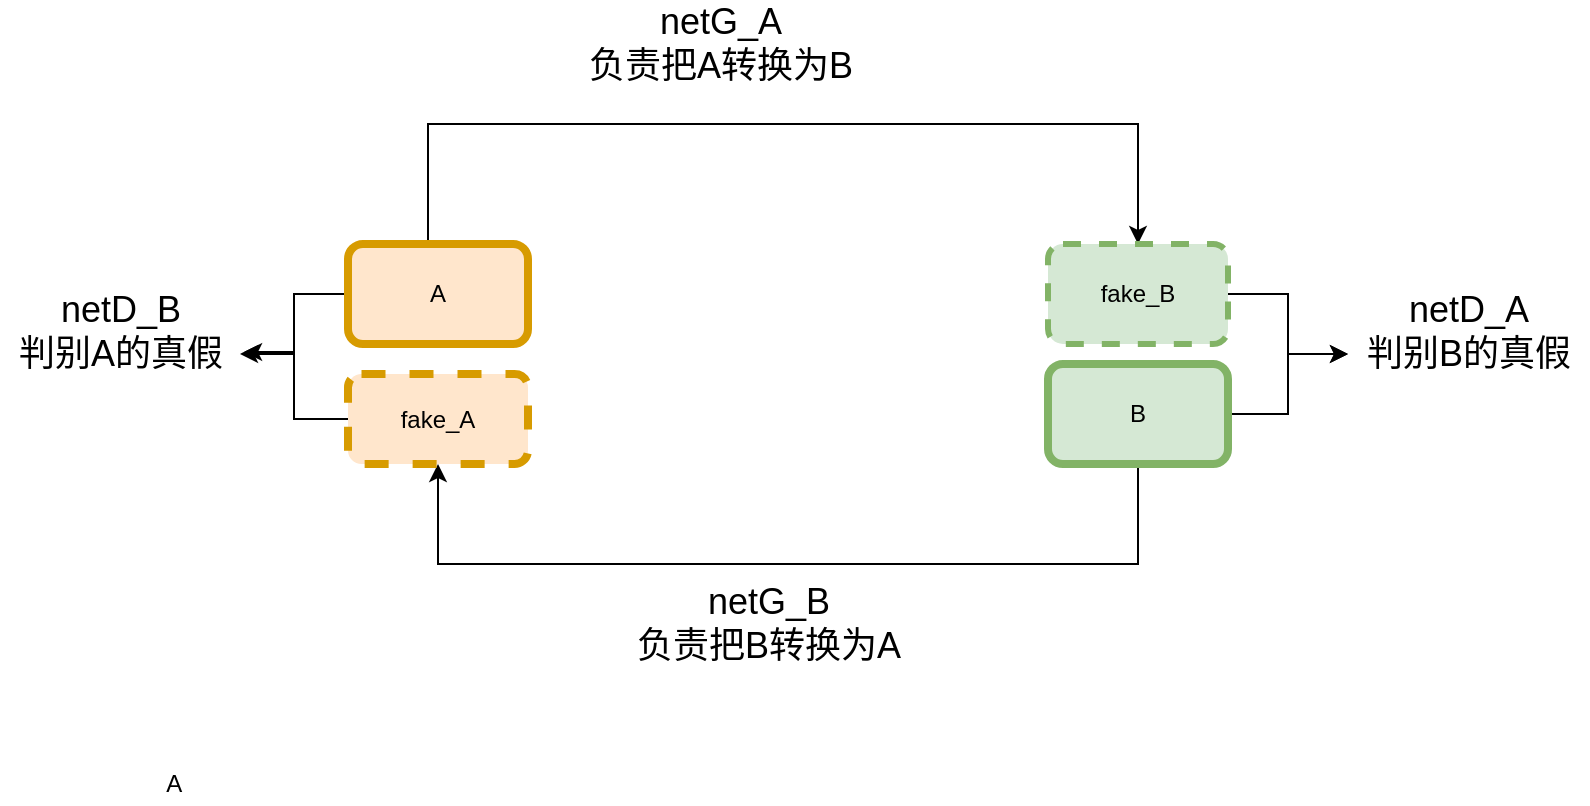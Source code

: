 <mxfile version="15.1.0" type="github">
  <diagram id="GJ_m-g7LKd7bqzkbGVr6" name="第 1 页">
    <mxGraphModel dx="1693" dy="608" grid="1" gridSize="10" guides="1" tooltips="1" connect="1" arrows="1" fold="1" page="1" pageScale="1" pageWidth="827" pageHeight="1169" math="0" shadow="0">
      <root>
        <mxCell id="0" />
        <mxCell id="1" parent="0" />
        <mxCell id="oxG3nvHUig9ZcdrEMHEQ-4" style="edgeStyle=orthogonalEdgeStyle;rounded=0;orthogonalLoop=1;jettySize=auto;html=1;entryX=0.5;entryY=0;entryDx=0;entryDy=0;" edge="1" parent="1" source="oxG3nvHUig9ZcdrEMHEQ-2" target="oxG3nvHUig9ZcdrEMHEQ-3">
          <mxGeometry relative="1" as="geometry">
            <Array as="points">
              <mxPoint x="184" y="140" />
              <mxPoint x="539" y="140" />
            </Array>
          </mxGeometry>
        </mxCell>
        <mxCell id="oxG3nvHUig9ZcdrEMHEQ-22" style="edgeStyle=orthogonalEdgeStyle;rounded=0;orthogonalLoop=1;jettySize=auto;html=1;" edge="1" parent="1" source="oxG3nvHUig9ZcdrEMHEQ-2" target="oxG3nvHUig9ZcdrEMHEQ-18">
          <mxGeometry relative="1" as="geometry" />
        </mxCell>
        <mxCell id="oxG3nvHUig9ZcdrEMHEQ-2" value="A" style="rounded=1;whiteSpace=wrap;html=1;fillColor=#ffe6cc;strokeColor=#d79b00;strokeWidth=4;" vertex="1" parent="1">
          <mxGeometry x="144" y="200" width="90" height="50" as="geometry" />
        </mxCell>
        <mxCell id="oxG3nvHUig9ZcdrEMHEQ-11" style="edgeStyle=orthogonalEdgeStyle;rounded=0;orthogonalLoop=1;jettySize=auto;html=1;entryX=0.5;entryY=1;entryDx=0;entryDy=0;exitX=0.5;exitY=1;exitDx=0;exitDy=0;" edge="1" parent="1" source="oxG3nvHUig9ZcdrEMHEQ-13" target="oxG3nvHUig9ZcdrEMHEQ-14">
          <mxGeometry relative="1" as="geometry">
            <Array as="points">
              <mxPoint x="539" y="360" />
              <mxPoint x="189" y="360" />
            </Array>
          </mxGeometry>
        </mxCell>
        <mxCell id="oxG3nvHUig9ZcdrEMHEQ-19" style="edgeStyle=orthogonalEdgeStyle;rounded=0;orthogonalLoop=1;jettySize=auto;html=1;" edge="1" parent="1" source="oxG3nvHUig9ZcdrEMHEQ-3" target="oxG3nvHUig9ZcdrEMHEQ-17">
          <mxGeometry relative="1" as="geometry" />
        </mxCell>
        <mxCell id="oxG3nvHUig9ZcdrEMHEQ-3" value="fake_B" style="rounded=1;whiteSpace=wrap;html=1;fillColor=#d5e8d4;strokeColor=#82b366;dashed=1;strokeWidth=3;" vertex="1" parent="1">
          <mxGeometry x="494" y="200" width="90" height="50" as="geometry" />
        </mxCell>
        <mxCell id="oxG3nvHUig9ZcdrEMHEQ-6" value="&lt;font style=&quot;font-size: 18px&quot;&gt;netG_A&lt;br&gt;负责把A转换为B&lt;br&gt;&lt;/font&gt;" style="text;html=1;align=center;verticalAlign=middle;resizable=0;points=[];autosize=1;strokeColor=none;fillColor=none;" vertex="1" parent="1">
          <mxGeometry x="255" y="80" width="150" height="40" as="geometry" />
        </mxCell>
        <mxCell id="oxG3nvHUig9ZcdrEMHEQ-7" value="&lt;font style=&quot;font-size: 18px&quot;&gt;netG_B&lt;br&gt;负责把B转换为A&lt;br&gt;&lt;/font&gt;" style="text;html=1;align=center;verticalAlign=middle;resizable=0;points=[];autosize=1;strokeColor=none;fillColor=none;" vertex="1" parent="1">
          <mxGeometry x="279" y="370" width="150" height="40" as="geometry" />
        </mxCell>
        <mxCell id="oxG3nvHUig9ZcdrEMHEQ-12" value="A&amp;nbsp;&amp;nbsp;" style="text;html=1;align=center;verticalAlign=middle;resizable=0;points=[];autosize=1;strokeColor=none;fillColor=none;" vertex="1" parent="1">
          <mxGeometry x="45" y="460" width="30" height="20" as="geometry" />
        </mxCell>
        <mxCell id="oxG3nvHUig9ZcdrEMHEQ-21" style="edgeStyle=orthogonalEdgeStyle;rounded=0;orthogonalLoop=1;jettySize=auto;html=1;entryX=0;entryY=0.5;entryDx=0;entryDy=0;entryPerimeter=0;" edge="1" parent="1" source="oxG3nvHUig9ZcdrEMHEQ-13" target="oxG3nvHUig9ZcdrEMHEQ-17">
          <mxGeometry relative="1" as="geometry" />
        </mxCell>
        <mxCell id="oxG3nvHUig9ZcdrEMHEQ-13" value="B" style="rounded=1;whiteSpace=wrap;html=1;fillColor=#d5e8d4;strokeColor=#82b366;strokeWidth=4;" vertex="1" parent="1">
          <mxGeometry x="494" y="260" width="90" height="50" as="geometry" />
        </mxCell>
        <mxCell id="oxG3nvHUig9ZcdrEMHEQ-23" style="edgeStyle=orthogonalEdgeStyle;rounded=0;orthogonalLoop=1;jettySize=auto;html=1;entryX=1.017;entryY=0.48;entryDx=0;entryDy=0;entryPerimeter=0;" edge="1" parent="1" source="oxG3nvHUig9ZcdrEMHEQ-14" target="oxG3nvHUig9ZcdrEMHEQ-18">
          <mxGeometry relative="1" as="geometry" />
        </mxCell>
        <mxCell id="oxG3nvHUig9ZcdrEMHEQ-14" value="fake_A" style="rounded=1;whiteSpace=wrap;html=1;fillColor=#ffe6cc;strokeColor=#d79b00;dashed=1;strokeWidth=4;" vertex="1" parent="1">
          <mxGeometry x="144" y="265" width="90" height="45" as="geometry" />
        </mxCell>
        <mxCell id="oxG3nvHUig9ZcdrEMHEQ-17" value="&lt;font style=&quot;font-size: 18px&quot;&gt;netD_A&lt;br&gt;判别B的真假&lt;br&gt;&lt;br&gt;&lt;/font&gt;" style="text;html=1;align=center;verticalAlign=middle;resizable=0;points=[];autosize=1;strokeColor=none;fillColor=none;" vertex="1" parent="1">
          <mxGeometry x="644" y="230" width="120" height="50" as="geometry" />
        </mxCell>
        <mxCell id="oxG3nvHUig9ZcdrEMHEQ-18" value="&lt;font style=&quot;font-size: 18px&quot;&gt;netD_B&lt;br&gt;判别A的真假&lt;br&gt;&lt;br&gt;&lt;/font&gt;" style="text;html=1;align=center;verticalAlign=middle;resizable=0;points=[];autosize=1;strokeColor=none;fillColor=none;" vertex="1" parent="1">
          <mxGeometry x="-30" y="230" width="120" height="50" as="geometry" />
        </mxCell>
      </root>
    </mxGraphModel>
  </diagram>
</mxfile>
